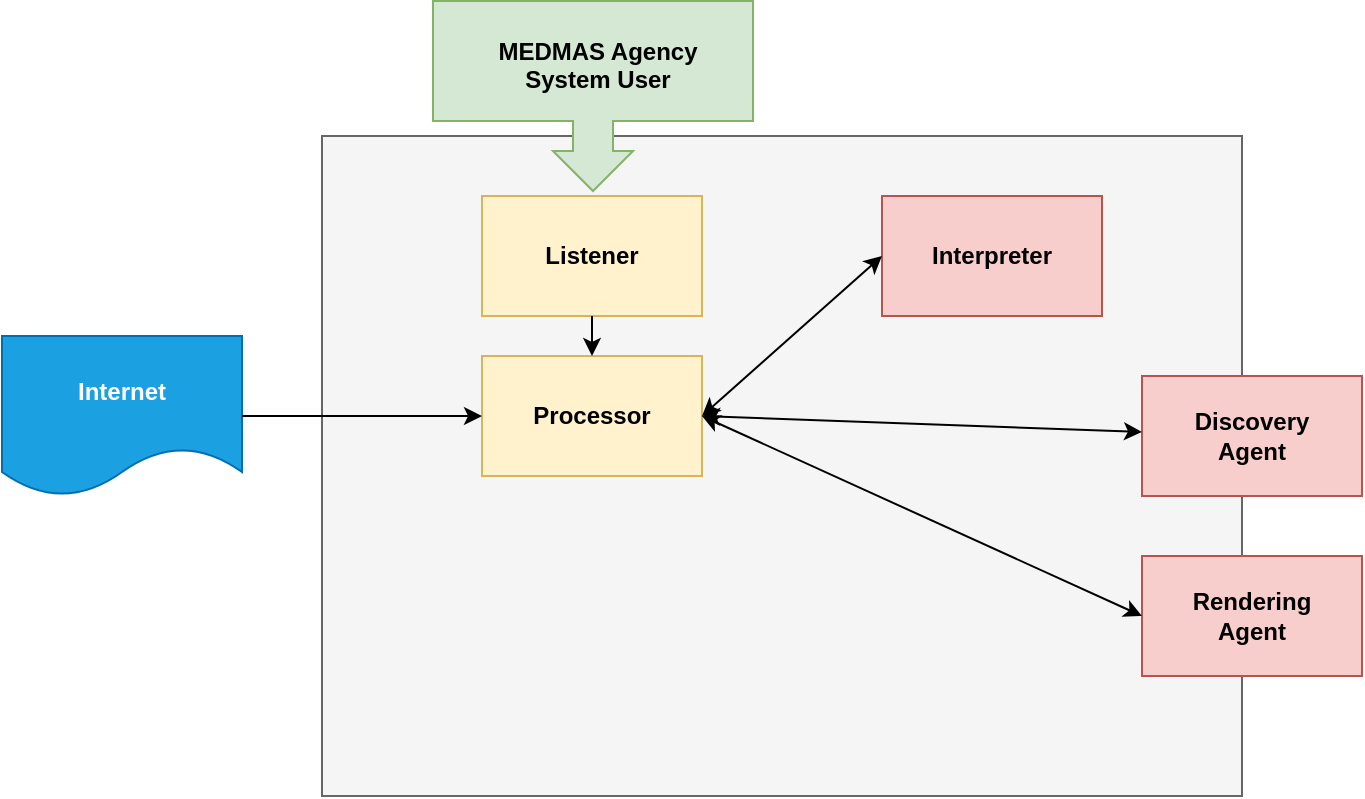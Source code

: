 <mxfile version="13.9.2" type="github">
  <diagram id="c1xbFQ9t794LeByU9lGS" name="Page-1">
    <mxGraphModel dx="780" dy="2212" grid="0" gridSize="10" guides="1" tooltips="1" connect="1" arrows="1" fold="1" page="1" pageScale="1" pageWidth="850" pageHeight="1100" math="0" shadow="0">
      <root>
        <mxCell id="0" />
        <mxCell id="1" parent="0" />
        <mxCell id="JQnGYL7EJJIbPJ83N0xq-1" value="Internet" style="shape=document;whiteSpace=wrap;html=1;boundedLbl=1;fillColor=#1ba1e2;strokeColor=#006EAF;fontColor=#ffffff;fontStyle=1" parent="1" vertex="1">
          <mxGeometry x="130" y="-540" width="120" height="80" as="geometry" />
        </mxCell>
        <mxCell id="JQnGYL7EJJIbPJ83N0xq-2" value="" style="rounded=0;whiteSpace=wrap;html=1;fillColor=#f5f5f5;strokeColor=#666666;fontColor=#333333;fontStyle=1" parent="1" vertex="1">
          <mxGeometry x="290" y="-640" width="460" height="330" as="geometry" />
        </mxCell>
        <mxCell id="L4tyCa5TsDYYR7FR1lq3-2" value="Processor" style="rounded=0;whiteSpace=wrap;html=1;fillColor=#fff2cc;strokeColor=#d6b656;fontStyle=1" parent="1" vertex="1">
          <mxGeometry x="370" y="-530" width="110" height="60" as="geometry" />
        </mxCell>
        <mxCell id="L4tyCa5TsDYYR7FR1lq3-3" value="Listener" style="rounded=0;whiteSpace=wrap;html=1;fillColor=#fff2cc;strokeColor=#d6b656;fontStyle=1" parent="1" vertex="1">
          <mxGeometry x="370" y="-610" width="110" height="60" as="geometry" />
        </mxCell>
        <mxCell id="L4tyCa5TsDYYR7FR1lq3-4" value="" style="endArrow=classic;html=1;exitX=1;exitY=0.5;exitDx=0;exitDy=0;entryX=0;entryY=0.5;entryDx=0;entryDy=0;fontStyle=1" parent="1" source="JQnGYL7EJJIbPJ83N0xq-1" target="L4tyCa5TsDYYR7FR1lq3-2" edge="1">
          <mxGeometry width="50" height="50" relative="1" as="geometry">
            <mxPoint x="480" y="-500" as="sourcePoint" />
            <mxPoint x="530" y="-550" as="targetPoint" />
          </mxGeometry>
        </mxCell>
        <mxCell id="L4tyCa5TsDYYR7FR1lq3-5" value="" style="endArrow=classic;html=1;exitX=0.5;exitY=1;exitDx=0;exitDy=0;fontStyle=1" parent="1" source="L4tyCa5TsDYYR7FR1lq3-3" target="L4tyCa5TsDYYR7FR1lq3-2" edge="1">
          <mxGeometry width="50" height="50" relative="1" as="geometry">
            <mxPoint x="480" y="-500" as="sourcePoint" />
            <mxPoint x="530" y="-550" as="targetPoint" />
          </mxGeometry>
        </mxCell>
        <mxCell id="L4tyCa5TsDYYR7FR1lq3-12" value="" style="html=1;shadow=0;dashed=0;align=center;verticalAlign=middle;shape=mxgraph.arrows2.calloutArrow;dy=10;dx=20;notch=60;arrowHead=10;rotation=90;fillColor=#d5e8d4;strokeColor=#82b366;fontStyle=1" parent="1" vertex="1">
          <mxGeometry x="378" y="-740" width="95" height="160" as="geometry" />
        </mxCell>
        <mxCell id="L4tyCa5TsDYYR7FR1lq3-13" value="&lt;span&gt;&lt;span lang=&quot;EN-CA&quot; style=&quot;line-height: 107% ; font-family: &amp;#34;arial&amp;#34; , sans-serif ; color: black&quot;&gt;&lt;font style=&quot;font-size: 12px&quot;&gt;MEDMAS Agency&lt;br&gt;System User&lt;br&gt;&lt;/font&gt;&lt;/span&gt;&lt;/span&gt;" style="text;whiteSpace=wrap;html=1;fontStyle=1;align=center;" parent="1" vertex="1">
          <mxGeometry x="333" y="-696" width="190" height="40" as="geometry" />
        </mxCell>
        <mxCell id="L4tyCa5TsDYYR7FR1lq3-16" value="Interpreter" style="rounded=0;whiteSpace=wrap;html=1;fillColor=#f8cecc;strokeColor=#b85450;fontStyle=1" parent="1" vertex="1">
          <mxGeometry x="570" y="-610" width="110" height="60" as="geometry" />
        </mxCell>
        <mxCell id="L4tyCa5TsDYYR7FR1lq3-17" value="Discovery&lt;br&gt;Agent" style="rounded=0;whiteSpace=wrap;html=1;fillColor=#f8cecc;strokeColor=#b85450;fontStyle=1" parent="1" vertex="1">
          <mxGeometry x="700" y="-520" width="110" height="60" as="geometry" />
        </mxCell>
        <mxCell id="L4tyCa5TsDYYR7FR1lq3-18" value="Rendering&lt;br&gt;Agent" style="rounded=0;whiteSpace=wrap;html=1;fillColor=#f8cecc;strokeColor=#b85450;fontStyle=1" parent="1" vertex="1">
          <mxGeometry x="700" y="-430" width="110" height="60" as="geometry" />
        </mxCell>
        <mxCell id="L4tyCa5TsDYYR7FR1lq3-19" value="" style="endArrow=classic;startArrow=classic;html=1;entryX=0;entryY=0.5;entryDx=0;entryDy=0;exitX=1;exitY=0.5;exitDx=0;exitDy=0;fontStyle=1" parent="1" source="L4tyCa5TsDYYR7FR1lq3-2" target="L4tyCa5TsDYYR7FR1lq3-16" edge="1">
          <mxGeometry width="50" height="50" relative="1" as="geometry">
            <mxPoint x="440" y="-500" as="sourcePoint" />
            <mxPoint x="490" y="-550" as="targetPoint" />
          </mxGeometry>
        </mxCell>
        <mxCell id="L4tyCa5TsDYYR7FR1lq3-20" value="" style="endArrow=classic;startArrow=classic;html=1;fontStyle=1" parent="1" target="L4tyCa5TsDYYR7FR1lq3-17" edge="1">
          <mxGeometry width="50" height="50" relative="1" as="geometry">
            <mxPoint x="480" y="-500" as="sourcePoint" />
            <mxPoint x="490" y="-550" as="targetPoint" />
          </mxGeometry>
        </mxCell>
        <mxCell id="L4tyCa5TsDYYR7FR1lq3-21" value="" style="endArrow=classic;startArrow=classic;html=1;entryX=0;entryY=0.5;entryDx=0;entryDy=0;exitX=1;exitY=0.5;exitDx=0;exitDy=0;fontStyle=1" parent="1" source="L4tyCa5TsDYYR7FR1lq3-2" target="L4tyCa5TsDYYR7FR1lq3-18" edge="1">
          <mxGeometry width="50" height="50" relative="1" as="geometry">
            <mxPoint x="440" y="-500" as="sourcePoint" />
            <mxPoint x="490" y="-550" as="targetPoint" />
          </mxGeometry>
        </mxCell>
      </root>
    </mxGraphModel>
  </diagram>
</mxfile>
